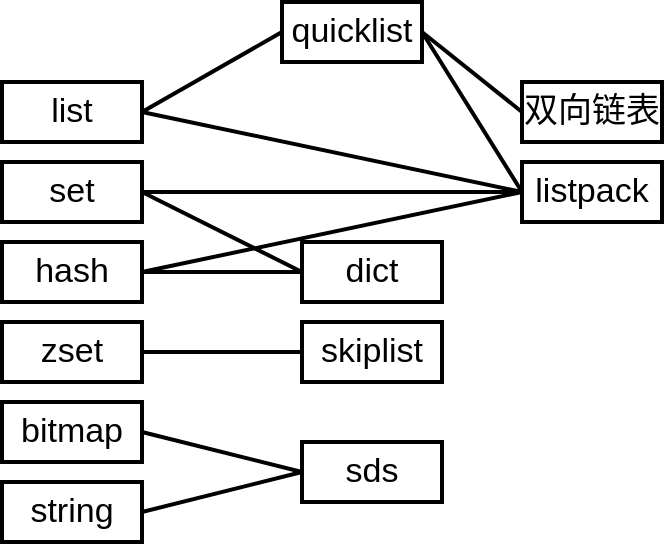 <mxfile version="24.7.5">
  <diagram name="第 1 页" id="F98HiGCvZdd3YbrlXrBQ">
    <mxGraphModel dx="1207" dy="691" grid="1" gridSize="10" guides="1" tooltips="1" connect="1" arrows="1" fold="1" page="1" pageScale="1" pageWidth="827" pageHeight="1169" math="0" shadow="0">
      <root>
        <mxCell id="0" />
        <mxCell id="1" parent="0" />
        <mxCell id="yesLG9HlM4l9e_gfq--7-2" value="list" style="rounded=0;whiteSpace=wrap;html=1;strokeWidth=2;fontSize=17;" vertex="1" parent="1">
          <mxGeometry x="170" y="260" width="70" height="30" as="geometry" />
        </mxCell>
        <mxCell id="yesLG9HlM4l9e_gfq--7-3" value="set" style="rounded=0;whiteSpace=wrap;html=1;strokeWidth=2;fontSize=17;" vertex="1" parent="1">
          <mxGeometry x="170" y="300" width="70" height="30" as="geometry" />
        </mxCell>
        <mxCell id="yesLG9HlM4l9e_gfq--7-4" value="hash" style="rounded=0;whiteSpace=wrap;html=1;strokeWidth=2;fontSize=17;" vertex="1" parent="1">
          <mxGeometry x="170" y="340" width="70" height="30" as="geometry" />
        </mxCell>
        <mxCell id="yesLG9HlM4l9e_gfq--7-5" value="zset" style="rounded=0;whiteSpace=wrap;html=1;strokeWidth=2;fontSize=17;" vertex="1" parent="1">
          <mxGeometry x="170" y="380" width="70" height="30" as="geometry" />
        </mxCell>
        <mxCell id="yesLG9HlM4l9e_gfq--7-6" value="bitmap" style="rounded=0;whiteSpace=wrap;html=1;strokeWidth=2;fontSize=17;" vertex="1" parent="1">
          <mxGeometry x="170" y="420" width="70" height="30" as="geometry" />
        </mxCell>
        <mxCell id="yesLG9HlM4l9e_gfq--7-7" value="string" style="rounded=0;whiteSpace=wrap;html=1;strokeWidth=2;fontSize=17;" vertex="1" parent="1">
          <mxGeometry x="170" y="460" width="70" height="30" as="geometry" />
        </mxCell>
        <mxCell id="yesLG9HlM4l9e_gfq--7-14" value="quicklist" style="rounded=0;whiteSpace=wrap;html=1;strokeWidth=2;fontSize=17;" vertex="1" parent="1">
          <mxGeometry x="310" y="220" width="70" height="30" as="geometry" />
        </mxCell>
        <mxCell id="yesLG9HlM4l9e_gfq--7-15" value="listpack" style="rounded=0;whiteSpace=wrap;html=1;strokeWidth=2;fontSize=17;" vertex="1" parent="1">
          <mxGeometry x="430" y="300" width="70" height="30" as="geometry" />
        </mxCell>
        <mxCell id="yesLG9HlM4l9e_gfq--7-16" value="双向链表" style="rounded=0;whiteSpace=wrap;html=1;strokeWidth=2;fontSize=17;" vertex="1" parent="1">
          <mxGeometry x="430" y="260" width="70" height="30" as="geometry" />
        </mxCell>
        <mxCell id="yesLG9HlM4l9e_gfq--7-17" value="" style="endArrow=none;html=1;rounded=0;exitX=1;exitY=0.5;exitDx=0;exitDy=0;entryX=0;entryY=0.5;entryDx=0;entryDy=0;strokeWidth=2;fontSize=17;" edge="1" parent="1" source="yesLG9HlM4l9e_gfq--7-14" target="yesLG9HlM4l9e_gfq--7-15">
          <mxGeometry width="50" height="50" relative="1" as="geometry">
            <mxPoint x="390" y="390" as="sourcePoint" />
            <mxPoint x="440" y="340" as="targetPoint" />
          </mxGeometry>
        </mxCell>
        <mxCell id="yesLG9HlM4l9e_gfq--7-18" value="" style="endArrow=none;html=1;rounded=0;exitX=1;exitY=0.5;exitDx=0;exitDy=0;entryX=0;entryY=0.5;entryDx=0;entryDy=0;strokeWidth=2;fontSize=17;" edge="1" parent="1" source="yesLG9HlM4l9e_gfq--7-14" target="yesLG9HlM4l9e_gfq--7-16">
          <mxGeometry width="50" height="50" relative="1" as="geometry">
            <mxPoint x="390" y="265" as="sourcePoint" />
            <mxPoint x="450" y="235" as="targetPoint" />
          </mxGeometry>
        </mxCell>
        <mxCell id="yesLG9HlM4l9e_gfq--7-19" value="dict" style="rounded=0;whiteSpace=wrap;html=1;strokeWidth=2;fontSize=17;" vertex="1" parent="1">
          <mxGeometry x="320" y="340" width="70" height="30" as="geometry" />
        </mxCell>
        <mxCell id="yesLG9HlM4l9e_gfq--7-20" value="" style="endArrow=none;html=1;rounded=0;exitX=1;exitY=0.5;exitDx=0;exitDy=0;entryX=0;entryY=0.5;entryDx=0;entryDy=0;strokeWidth=2;fontSize=17;" edge="1" parent="1" source="yesLG9HlM4l9e_gfq--7-3" target="yesLG9HlM4l9e_gfq--7-19">
          <mxGeometry width="50" height="50" relative="1" as="geometry">
            <mxPoint x="390" y="265" as="sourcePoint" />
            <mxPoint x="450" y="295" as="targetPoint" />
          </mxGeometry>
        </mxCell>
        <mxCell id="yesLG9HlM4l9e_gfq--7-21" value="" style="endArrow=none;html=1;rounded=0;exitX=1;exitY=0.5;exitDx=0;exitDy=0;entryX=0;entryY=0.5;entryDx=0;entryDy=0;strokeWidth=2;fontSize=17;" edge="1" parent="1" source="yesLG9HlM4l9e_gfq--7-4" target="yesLG9HlM4l9e_gfq--7-19">
          <mxGeometry width="50" height="50" relative="1" as="geometry">
            <mxPoint x="250" y="315" as="sourcePoint" />
            <mxPoint x="330" y="335" as="targetPoint" />
          </mxGeometry>
        </mxCell>
        <mxCell id="yesLG9HlM4l9e_gfq--7-22" value="skiplist" style="rounded=0;whiteSpace=wrap;html=1;strokeWidth=2;fontSize=17;" vertex="1" parent="1">
          <mxGeometry x="320" y="380" width="70" height="30" as="geometry" />
        </mxCell>
        <mxCell id="yesLG9HlM4l9e_gfq--7-23" value="" style="endArrow=none;html=1;rounded=0;exitX=1;exitY=0.5;exitDx=0;exitDy=0;entryX=0;entryY=0.5;entryDx=0;entryDy=0;strokeWidth=2;fontSize=17;" edge="1" parent="1" source="yesLG9HlM4l9e_gfq--7-5" target="yesLG9HlM4l9e_gfq--7-22">
          <mxGeometry width="50" height="50" relative="1" as="geometry">
            <mxPoint x="250" y="355" as="sourcePoint" />
            <mxPoint x="330" y="325" as="targetPoint" />
          </mxGeometry>
        </mxCell>
        <mxCell id="yesLG9HlM4l9e_gfq--7-24" value="sds" style="rounded=0;whiteSpace=wrap;html=1;strokeWidth=2;fontSize=17;" vertex="1" parent="1">
          <mxGeometry x="320" y="440" width="70" height="30" as="geometry" />
        </mxCell>
        <mxCell id="yesLG9HlM4l9e_gfq--7-25" value="" style="endArrow=none;html=1;rounded=0;exitX=1;exitY=0.5;exitDx=0;exitDy=0;entryX=0;entryY=0.5;entryDx=0;entryDy=0;strokeWidth=2;fontSize=17;" edge="1" parent="1" source="yesLG9HlM4l9e_gfq--7-6" target="yesLG9HlM4l9e_gfq--7-24">
          <mxGeometry width="50" height="50" relative="1" as="geometry">
            <mxPoint x="250" y="395" as="sourcePoint" />
            <mxPoint x="330" y="395" as="targetPoint" />
          </mxGeometry>
        </mxCell>
        <mxCell id="yesLG9HlM4l9e_gfq--7-26" value="" style="endArrow=none;html=1;rounded=0;exitX=1;exitY=0.5;exitDx=0;exitDy=0;entryX=0;entryY=0.5;entryDx=0;entryDy=0;strokeWidth=2;fontSize=17;" edge="1" parent="1" source="yesLG9HlM4l9e_gfq--7-7" target="yesLG9HlM4l9e_gfq--7-24">
          <mxGeometry width="50" height="50" relative="1" as="geometry">
            <mxPoint x="260" y="405" as="sourcePoint" />
            <mxPoint x="340" y="405" as="targetPoint" />
          </mxGeometry>
        </mxCell>
        <mxCell id="yesLG9HlM4l9e_gfq--7-27" value="" style="endArrow=none;html=1;rounded=0;exitX=1;exitY=0.5;exitDx=0;exitDy=0;entryX=0;entryY=0.5;entryDx=0;entryDy=0;strokeWidth=2;fontSize=17;" edge="1" parent="1" source="yesLG9HlM4l9e_gfq--7-4" target="yesLG9HlM4l9e_gfq--7-15">
          <mxGeometry width="50" height="50" relative="1" as="geometry">
            <mxPoint x="390" y="390" as="sourcePoint" />
            <mxPoint x="440" y="340" as="targetPoint" />
          </mxGeometry>
        </mxCell>
        <mxCell id="yesLG9HlM4l9e_gfq--7-28" value="" style="endArrow=none;html=1;rounded=0;exitX=1;exitY=0.5;exitDx=0;exitDy=0;entryX=0;entryY=0.5;entryDx=0;entryDy=0;strokeWidth=2;fontSize=17;" edge="1" parent="1" source="yesLG9HlM4l9e_gfq--7-3" target="yesLG9HlM4l9e_gfq--7-15">
          <mxGeometry width="50" height="50" relative="1" as="geometry">
            <mxPoint x="270" y="435" as="sourcePoint" />
            <mxPoint x="350" y="435" as="targetPoint" />
          </mxGeometry>
        </mxCell>
        <mxCell id="yesLG9HlM4l9e_gfq--7-30" value="" style="endArrow=none;html=1;rounded=0;exitX=1;exitY=0.5;exitDx=0;exitDy=0;entryX=0;entryY=0.5;entryDx=0;entryDy=0;strokeWidth=2;fontSize=17;" edge="1" parent="1" source="yesLG9HlM4l9e_gfq--7-2" target="yesLG9HlM4l9e_gfq--7-14">
          <mxGeometry width="50" height="50" relative="1" as="geometry">
            <mxPoint x="250" y="325" as="sourcePoint" />
            <mxPoint x="440" y="325" as="targetPoint" />
          </mxGeometry>
        </mxCell>
        <mxCell id="yesLG9HlM4l9e_gfq--7-31" value="" style="endArrow=none;html=1;rounded=0;exitX=1;exitY=0.5;exitDx=0;exitDy=0;entryX=0;entryY=0.5;entryDx=0;entryDy=0;strokeWidth=2;fontSize=17;" edge="1" parent="1" source="yesLG9HlM4l9e_gfq--7-2" target="yesLG9HlM4l9e_gfq--7-15">
          <mxGeometry width="50" height="50" relative="1" as="geometry">
            <mxPoint x="250" y="285" as="sourcePoint" />
            <mxPoint x="320" y="245" as="targetPoint" />
          </mxGeometry>
        </mxCell>
      </root>
    </mxGraphModel>
  </diagram>
</mxfile>
